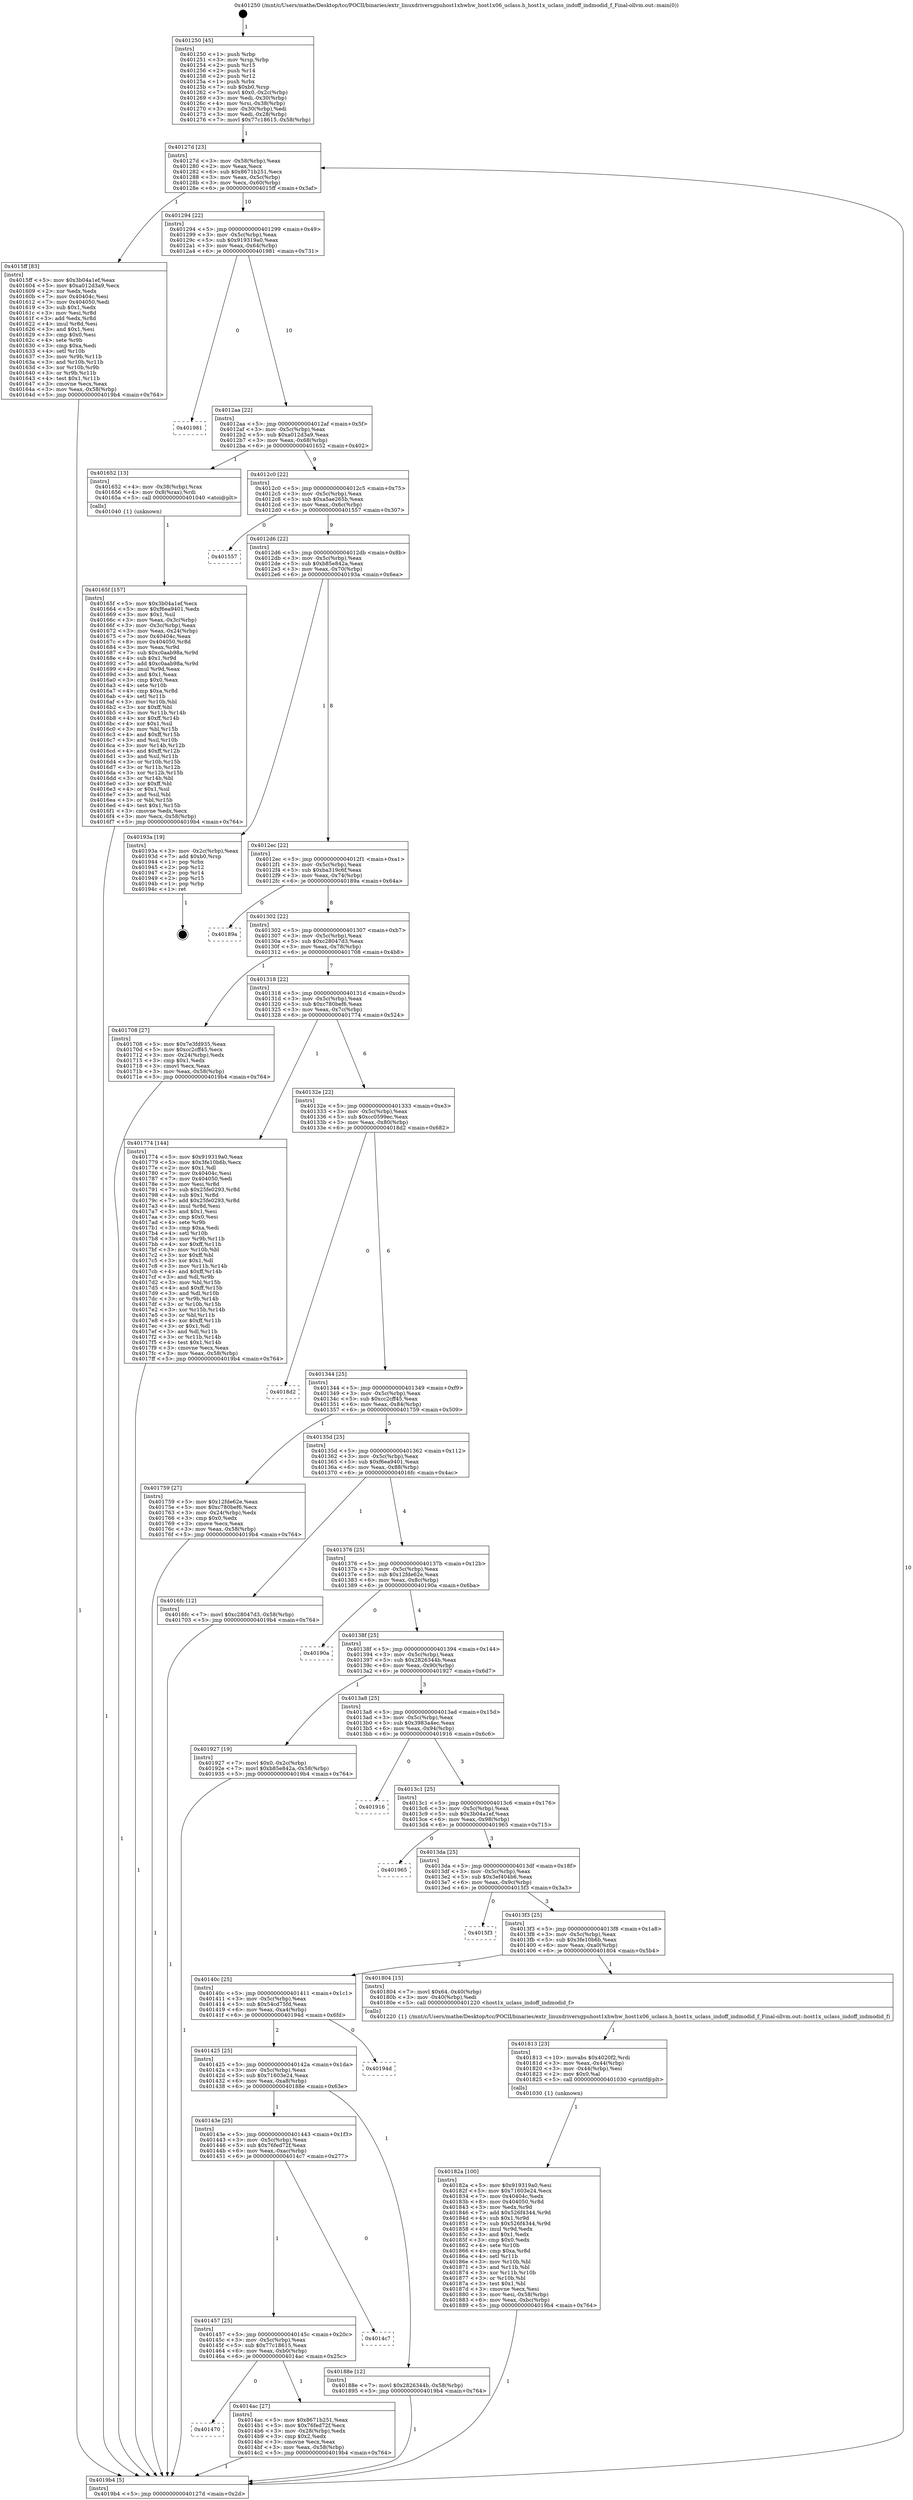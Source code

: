 digraph "0x401250" {
  label = "0x401250 (/mnt/c/Users/mathe/Desktop/tcc/POCII/binaries/extr_linuxdriversgpuhost1xhwhw_host1x06_uclass.h_host1x_uclass_indoff_indmodid_f_Final-ollvm.out::main(0))"
  labelloc = "t"
  node[shape=record]

  Entry [label="",width=0.3,height=0.3,shape=circle,fillcolor=black,style=filled]
  "0x40127d" [label="{
     0x40127d [23]\l
     | [instrs]\l
     &nbsp;&nbsp;0x40127d \<+3\>: mov -0x58(%rbp),%eax\l
     &nbsp;&nbsp;0x401280 \<+2\>: mov %eax,%ecx\l
     &nbsp;&nbsp;0x401282 \<+6\>: sub $0x8671b251,%ecx\l
     &nbsp;&nbsp;0x401288 \<+3\>: mov %eax,-0x5c(%rbp)\l
     &nbsp;&nbsp;0x40128b \<+3\>: mov %ecx,-0x60(%rbp)\l
     &nbsp;&nbsp;0x40128e \<+6\>: je 00000000004015ff \<main+0x3af\>\l
  }"]
  "0x4015ff" [label="{
     0x4015ff [83]\l
     | [instrs]\l
     &nbsp;&nbsp;0x4015ff \<+5\>: mov $0x3b04a1ef,%eax\l
     &nbsp;&nbsp;0x401604 \<+5\>: mov $0xa012d3a9,%ecx\l
     &nbsp;&nbsp;0x401609 \<+2\>: xor %edx,%edx\l
     &nbsp;&nbsp;0x40160b \<+7\>: mov 0x40404c,%esi\l
     &nbsp;&nbsp;0x401612 \<+7\>: mov 0x404050,%edi\l
     &nbsp;&nbsp;0x401619 \<+3\>: sub $0x1,%edx\l
     &nbsp;&nbsp;0x40161c \<+3\>: mov %esi,%r8d\l
     &nbsp;&nbsp;0x40161f \<+3\>: add %edx,%r8d\l
     &nbsp;&nbsp;0x401622 \<+4\>: imul %r8d,%esi\l
     &nbsp;&nbsp;0x401626 \<+3\>: and $0x1,%esi\l
     &nbsp;&nbsp;0x401629 \<+3\>: cmp $0x0,%esi\l
     &nbsp;&nbsp;0x40162c \<+4\>: sete %r9b\l
     &nbsp;&nbsp;0x401630 \<+3\>: cmp $0xa,%edi\l
     &nbsp;&nbsp;0x401633 \<+4\>: setl %r10b\l
     &nbsp;&nbsp;0x401637 \<+3\>: mov %r9b,%r11b\l
     &nbsp;&nbsp;0x40163a \<+3\>: and %r10b,%r11b\l
     &nbsp;&nbsp;0x40163d \<+3\>: xor %r10b,%r9b\l
     &nbsp;&nbsp;0x401640 \<+3\>: or %r9b,%r11b\l
     &nbsp;&nbsp;0x401643 \<+4\>: test $0x1,%r11b\l
     &nbsp;&nbsp;0x401647 \<+3\>: cmovne %ecx,%eax\l
     &nbsp;&nbsp;0x40164a \<+3\>: mov %eax,-0x58(%rbp)\l
     &nbsp;&nbsp;0x40164d \<+5\>: jmp 00000000004019b4 \<main+0x764\>\l
  }"]
  "0x401294" [label="{
     0x401294 [22]\l
     | [instrs]\l
     &nbsp;&nbsp;0x401294 \<+5\>: jmp 0000000000401299 \<main+0x49\>\l
     &nbsp;&nbsp;0x401299 \<+3\>: mov -0x5c(%rbp),%eax\l
     &nbsp;&nbsp;0x40129c \<+5\>: sub $0x919319a0,%eax\l
     &nbsp;&nbsp;0x4012a1 \<+3\>: mov %eax,-0x64(%rbp)\l
     &nbsp;&nbsp;0x4012a4 \<+6\>: je 0000000000401981 \<main+0x731\>\l
  }"]
  Exit [label="",width=0.3,height=0.3,shape=circle,fillcolor=black,style=filled,peripheries=2]
  "0x401981" [label="{
     0x401981\l
  }", style=dashed]
  "0x4012aa" [label="{
     0x4012aa [22]\l
     | [instrs]\l
     &nbsp;&nbsp;0x4012aa \<+5\>: jmp 00000000004012af \<main+0x5f\>\l
     &nbsp;&nbsp;0x4012af \<+3\>: mov -0x5c(%rbp),%eax\l
     &nbsp;&nbsp;0x4012b2 \<+5\>: sub $0xa012d3a9,%eax\l
     &nbsp;&nbsp;0x4012b7 \<+3\>: mov %eax,-0x68(%rbp)\l
     &nbsp;&nbsp;0x4012ba \<+6\>: je 0000000000401652 \<main+0x402\>\l
  }"]
  "0x40182a" [label="{
     0x40182a [100]\l
     | [instrs]\l
     &nbsp;&nbsp;0x40182a \<+5\>: mov $0x919319a0,%esi\l
     &nbsp;&nbsp;0x40182f \<+5\>: mov $0x71603e24,%ecx\l
     &nbsp;&nbsp;0x401834 \<+7\>: mov 0x40404c,%edx\l
     &nbsp;&nbsp;0x40183b \<+8\>: mov 0x404050,%r8d\l
     &nbsp;&nbsp;0x401843 \<+3\>: mov %edx,%r9d\l
     &nbsp;&nbsp;0x401846 \<+7\>: add $0x526f4344,%r9d\l
     &nbsp;&nbsp;0x40184d \<+4\>: sub $0x1,%r9d\l
     &nbsp;&nbsp;0x401851 \<+7\>: sub $0x526f4344,%r9d\l
     &nbsp;&nbsp;0x401858 \<+4\>: imul %r9d,%edx\l
     &nbsp;&nbsp;0x40185c \<+3\>: and $0x1,%edx\l
     &nbsp;&nbsp;0x40185f \<+3\>: cmp $0x0,%edx\l
     &nbsp;&nbsp;0x401862 \<+4\>: sete %r10b\l
     &nbsp;&nbsp;0x401866 \<+4\>: cmp $0xa,%r8d\l
     &nbsp;&nbsp;0x40186a \<+4\>: setl %r11b\l
     &nbsp;&nbsp;0x40186e \<+3\>: mov %r10b,%bl\l
     &nbsp;&nbsp;0x401871 \<+3\>: and %r11b,%bl\l
     &nbsp;&nbsp;0x401874 \<+3\>: xor %r11b,%r10b\l
     &nbsp;&nbsp;0x401877 \<+3\>: or %r10b,%bl\l
     &nbsp;&nbsp;0x40187a \<+3\>: test $0x1,%bl\l
     &nbsp;&nbsp;0x40187d \<+3\>: cmovne %ecx,%esi\l
     &nbsp;&nbsp;0x401880 \<+3\>: mov %esi,-0x58(%rbp)\l
     &nbsp;&nbsp;0x401883 \<+6\>: mov %eax,-0xbc(%rbp)\l
     &nbsp;&nbsp;0x401889 \<+5\>: jmp 00000000004019b4 \<main+0x764\>\l
  }"]
  "0x401652" [label="{
     0x401652 [13]\l
     | [instrs]\l
     &nbsp;&nbsp;0x401652 \<+4\>: mov -0x38(%rbp),%rax\l
     &nbsp;&nbsp;0x401656 \<+4\>: mov 0x8(%rax),%rdi\l
     &nbsp;&nbsp;0x40165a \<+5\>: call 0000000000401040 \<atoi@plt\>\l
     | [calls]\l
     &nbsp;&nbsp;0x401040 \{1\} (unknown)\l
  }"]
  "0x4012c0" [label="{
     0x4012c0 [22]\l
     | [instrs]\l
     &nbsp;&nbsp;0x4012c0 \<+5\>: jmp 00000000004012c5 \<main+0x75\>\l
     &nbsp;&nbsp;0x4012c5 \<+3\>: mov -0x5c(%rbp),%eax\l
     &nbsp;&nbsp;0x4012c8 \<+5\>: sub $0xa5ae265b,%eax\l
     &nbsp;&nbsp;0x4012cd \<+3\>: mov %eax,-0x6c(%rbp)\l
     &nbsp;&nbsp;0x4012d0 \<+6\>: je 0000000000401557 \<main+0x307\>\l
  }"]
  "0x401813" [label="{
     0x401813 [23]\l
     | [instrs]\l
     &nbsp;&nbsp;0x401813 \<+10\>: movabs $0x4020f2,%rdi\l
     &nbsp;&nbsp;0x40181d \<+3\>: mov %eax,-0x44(%rbp)\l
     &nbsp;&nbsp;0x401820 \<+3\>: mov -0x44(%rbp),%esi\l
     &nbsp;&nbsp;0x401823 \<+2\>: mov $0x0,%al\l
     &nbsp;&nbsp;0x401825 \<+5\>: call 0000000000401030 \<printf@plt\>\l
     | [calls]\l
     &nbsp;&nbsp;0x401030 \{1\} (unknown)\l
  }"]
  "0x401557" [label="{
     0x401557\l
  }", style=dashed]
  "0x4012d6" [label="{
     0x4012d6 [22]\l
     | [instrs]\l
     &nbsp;&nbsp;0x4012d6 \<+5\>: jmp 00000000004012db \<main+0x8b\>\l
     &nbsp;&nbsp;0x4012db \<+3\>: mov -0x5c(%rbp),%eax\l
     &nbsp;&nbsp;0x4012de \<+5\>: sub $0xb85e842a,%eax\l
     &nbsp;&nbsp;0x4012e3 \<+3\>: mov %eax,-0x70(%rbp)\l
     &nbsp;&nbsp;0x4012e6 \<+6\>: je 000000000040193a \<main+0x6ea\>\l
  }"]
  "0x40165f" [label="{
     0x40165f [157]\l
     | [instrs]\l
     &nbsp;&nbsp;0x40165f \<+5\>: mov $0x3b04a1ef,%ecx\l
     &nbsp;&nbsp;0x401664 \<+5\>: mov $0xf6ea9401,%edx\l
     &nbsp;&nbsp;0x401669 \<+3\>: mov $0x1,%sil\l
     &nbsp;&nbsp;0x40166c \<+3\>: mov %eax,-0x3c(%rbp)\l
     &nbsp;&nbsp;0x40166f \<+3\>: mov -0x3c(%rbp),%eax\l
     &nbsp;&nbsp;0x401672 \<+3\>: mov %eax,-0x24(%rbp)\l
     &nbsp;&nbsp;0x401675 \<+7\>: mov 0x40404c,%eax\l
     &nbsp;&nbsp;0x40167c \<+8\>: mov 0x404050,%r8d\l
     &nbsp;&nbsp;0x401684 \<+3\>: mov %eax,%r9d\l
     &nbsp;&nbsp;0x401687 \<+7\>: sub $0xc0aab98a,%r9d\l
     &nbsp;&nbsp;0x40168e \<+4\>: sub $0x1,%r9d\l
     &nbsp;&nbsp;0x401692 \<+7\>: add $0xc0aab98a,%r9d\l
     &nbsp;&nbsp;0x401699 \<+4\>: imul %r9d,%eax\l
     &nbsp;&nbsp;0x40169d \<+3\>: and $0x1,%eax\l
     &nbsp;&nbsp;0x4016a0 \<+3\>: cmp $0x0,%eax\l
     &nbsp;&nbsp;0x4016a3 \<+4\>: sete %r10b\l
     &nbsp;&nbsp;0x4016a7 \<+4\>: cmp $0xa,%r8d\l
     &nbsp;&nbsp;0x4016ab \<+4\>: setl %r11b\l
     &nbsp;&nbsp;0x4016af \<+3\>: mov %r10b,%bl\l
     &nbsp;&nbsp;0x4016b2 \<+3\>: xor $0xff,%bl\l
     &nbsp;&nbsp;0x4016b5 \<+3\>: mov %r11b,%r14b\l
     &nbsp;&nbsp;0x4016b8 \<+4\>: xor $0xff,%r14b\l
     &nbsp;&nbsp;0x4016bc \<+4\>: xor $0x1,%sil\l
     &nbsp;&nbsp;0x4016c0 \<+3\>: mov %bl,%r15b\l
     &nbsp;&nbsp;0x4016c3 \<+4\>: and $0xff,%r15b\l
     &nbsp;&nbsp;0x4016c7 \<+3\>: and %sil,%r10b\l
     &nbsp;&nbsp;0x4016ca \<+3\>: mov %r14b,%r12b\l
     &nbsp;&nbsp;0x4016cd \<+4\>: and $0xff,%r12b\l
     &nbsp;&nbsp;0x4016d1 \<+3\>: and %sil,%r11b\l
     &nbsp;&nbsp;0x4016d4 \<+3\>: or %r10b,%r15b\l
     &nbsp;&nbsp;0x4016d7 \<+3\>: or %r11b,%r12b\l
     &nbsp;&nbsp;0x4016da \<+3\>: xor %r12b,%r15b\l
     &nbsp;&nbsp;0x4016dd \<+3\>: or %r14b,%bl\l
     &nbsp;&nbsp;0x4016e0 \<+3\>: xor $0xff,%bl\l
     &nbsp;&nbsp;0x4016e3 \<+4\>: or $0x1,%sil\l
     &nbsp;&nbsp;0x4016e7 \<+3\>: and %sil,%bl\l
     &nbsp;&nbsp;0x4016ea \<+3\>: or %bl,%r15b\l
     &nbsp;&nbsp;0x4016ed \<+4\>: test $0x1,%r15b\l
     &nbsp;&nbsp;0x4016f1 \<+3\>: cmovne %edx,%ecx\l
     &nbsp;&nbsp;0x4016f4 \<+3\>: mov %ecx,-0x58(%rbp)\l
     &nbsp;&nbsp;0x4016f7 \<+5\>: jmp 00000000004019b4 \<main+0x764\>\l
  }"]
  "0x40193a" [label="{
     0x40193a [19]\l
     | [instrs]\l
     &nbsp;&nbsp;0x40193a \<+3\>: mov -0x2c(%rbp),%eax\l
     &nbsp;&nbsp;0x40193d \<+7\>: add $0xb0,%rsp\l
     &nbsp;&nbsp;0x401944 \<+1\>: pop %rbx\l
     &nbsp;&nbsp;0x401945 \<+2\>: pop %r12\l
     &nbsp;&nbsp;0x401947 \<+2\>: pop %r14\l
     &nbsp;&nbsp;0x401949 \<+2\>: pop %r15\l
     &nbsp;&nbsp;0x40194b \<+1\>: pop %rbp\l
     &nbsp;&nbsp;0x40194c \<+1\>: ret\l
  }"]
  "0x4012ec" [label="{
     0x4012ec [22]\l
     | [instrs]\l
     &nbsp;&nbsp;0x4012ec \<+5\>: jmp 00000000004012f1 \<main+0xa1\>\l
     &nbsp;&nbsp;0x4012f1 \<+3\>: mov -0x5c(%rbp),%eax\l
     &nbsp;&nbsp;0x4012f4 \<+5\>: sub $0xba319c6f,%eax\l
     &nbsp;&nbsp;0x4012f9 \<+3\>: mov %eax,-0x74(%rbp)\l
     &nbsp;&nbsp;0x4012fc \<+6\>: je 000000000040189a \<main+0x64a\>\l
  }"]
  "0x401250" [label="{
     0x401250 [45]\l
     | [instrs]\l
     &nbsp;&nbsp;0x401250 \<+1\>: push %rbp\l
     &nbsp;&nbsp;0x401251 \<+3\>: mov %rsp,%rbp\l
     &nbsp;&nbsp;0x401254 \<+2\>: push %r15\l
     &nbsp;&nbsp;0x401256 \<+2\>: push %r14\l
     &nbsp;&nbsp;0x401258 \<+2\>: push %r12\l
     &nbsp;&nbsp;0x40125a \<+1\>: push %rbx\l
     &nbsp;&nbsp;0x40125b \<+7\>: sub $0xb0,%rsp\l
     &nbsp;&nbsp;0x401262 \<+7\>: movl $0x0,-0x2c(%rbp)\l
     &nbsp;&nbsp;0x401269 \<+3\>: mov %edi,-0x30(%rbp)\l
     &nbsp;&nbsp;0x40126c \<+4\>: mov %rsi,-0x38(%rbp)\l
     &nbsp;&nbsp;0x401270 \<+3\>: mov -0x30(%rbp),%edi\l
     &nbsp;&nbsp;0x401273 \<+3\>: mov %edi,-0x28(%rbp)\l
     &nbsp;&nbsp;0x401276 \<+7\>: movl $0x77c18615,-0x58(%rbp)\l
  }"]
  "0x40189a" [label="{
     0x40189a\l
  }", style=dashed]
  "0x401302" [label="{
     0x401302 [22]\l
     | [instrs]\l
     &nbsp;&nbsp;0x401302 \<+5\>: jmp 0000000000401307 \<main+0xb7\>\l
     &nbsp;&nbsp;0x401307 \<+3\>: mov -0x5c(%rbp),%eax\l
     &nbsp;&nbsp;0x40130a \<+5\>: sub $0xc28047d3,%eax\l
     &nbsp;&nbsp;0x40130f \<+3\>: mov %eax,-0x78(%rbp)\l
     &nbsp;&nbsp;0x401312 \<+6\>: je 0000000000401708 \<main+0x4b8\>\l
  }"]
  "0x4019b4" [label="{
     0x4019b4 [5]\l
     | [instrs]\l
     &nbsp;&nbsp;0x4019b4 \<+5\>: jmp 000000000040127d \<main+0x2d\>\l
  }"]
  "0x401708" [label="{
     0x401708 [27]\l
     | [instrs]\l
     &nbsp;&nbsp;0x401708 \<+5\>: mov $0x7e3fd935,%eax\l
     &nbsp;&nbsp;0x40170d \<+5\>: mov $0xcc2cff45,%ecx\l
     &nbsp;&nbsp;0x401712 \<+3\>: mov -0x24(%rbp),%edx\l
     &nbsp;&nbsp;0x401715 \<+3\>: cmp $0x1,%edx\l
     &nbsp;&nbsp;0x401718 \<+3\>: cmovl %ecx,%eax\l
     &nbsp;&nbsp;0x40171b \<+3\>: mov %eax,-0x58(%rbp)\l
     &nbsp;&nbsp;0x40171e \<+5\>: jmp 00000000004019b4 \<main+0x764\>\l
  }"]
  "0x401318" [label="{
     0x401318 [22]\l
     | [instrs]\l
     &nbsp;&nbsp;0x401318 \<+5\>: jmp 000000000040131d \<main+0xcd\>\l
     &nbsp;&nbsp;0x40131d \<+3\>: mov -0x5c(%rbp),%eax\l
     &nbsp;&nbsp;0x401320 \<+5\>: sub $0xc780bef6,%eax\l
     &nbsp;&nbsp;0x401325 \<+3\>: mov %eax,-0x7c(%rbp)\l
     &nbsp;&nbsp;0x401328 \<+6\>: je 0000000000401774 \<main+0x524\>\l
  }"]
  "0x401470" [label="{
     0x401470\l
  }", style=dashed]
  "0x401774" [label="{
     0x401774 [144]\l
     | [instrs]\l
     &nbsp;&nbsp;0x401774 \<+5\>: mov $0x919319a0,%eax\l
     &nbsp;&nbsp;0x401779 \<+5\>: mov $0x3fe10b6b,%ecx\l
     &nbsp;&nbsp;0x40177e \<+2\>: mov $0x1,%dl\l
     &nbsp;&nbsp;0x401780 \<+7\>: mov 0x40404c,%esi\l
     &nbsp;&nbsp;0x401787 \<+7\>: mov 0x404050,%edi\l
     &nbsp;&nbsp;0x40178e \<+3\>: mov %esi,%r8d\l
     &nbsp;&nbsp;0x401791 \<+7\>: sub $0x25fe0293,%r8d\l
     &nbsp;&nbsp;0x401798 \<+4\>: sub $0x1,%r8d\l
     &nbsp;&nbsp;0x40179c \<+7\>: add $0x25fe0293,%r8d\l
     &nbsp;&nbsp;0x4017a3 \<+4\>: imul %r8d,%esi\l
     &nbsp;&nbsp;0x4017a7 \<+3\>: and $0x1,%esi\l
     &nbsp;&nbsp;0x4017aa \<+3\>: cmp $0x0,%esi\l
     &nbsp;&nbsp;0x4017ad \<+4\>: sete %r9b\l
     &nbsp;&nbsp;0x4017b1 \<+3\>: cmp $0xa,%edi\l
     &nbsp;&nbsp;0x4017b4 \<+4\>: setl %r10b\l
     &nbsp;&nbsp;0x4017b8 \<+3\>: mov %r9b,%r11b\l
     &nbsp;&nbsp;0x4017bb \<+4\>: xor $0xff,%r11b\l
     &nbsp;&nbsp;0x4017bf \<+3\>: mov %r10b,%bl\l
     &nbsp;&nbsp;0x4017c2 \<+3\>: xor $0xff,%bl\l
     &nbsp;&nbsp;0x4017c5 \<+3\>: xor $0x1,%dl\l
     &nbsp;&nbsp;0x4017c8 \<+3\>: mov %r11b,%r14b\l
     &nbsp;&nbsp;0x4017cb \<+4\>: and $0xff,%r14b\l
     &nbsp;&nbsp;0x4017cf \<+3\>: and %dl,%r9b\l
     &nbsp;&nbsp;0x4017d2 \<+3\>: mov %bl,%r15b\l
     &nbsp;&nbsp;0x4017d5 \<+4\>: and $0xff,%r15b\l
     &nbsp;&nbsp;0x4017d9 \<+3\>: and %dl,%r10b\l
     &nbsp;&nbsp;0x4017dc \<+3\>: or %r9b,%r14b\l
     &nbsp;&nbsp;0x4017df \<+3\>: or %r10b,%r15b\l
     &nbsp;&nbsp;0x4017e2 \<+3\>: xor %r15b,%r14b\l
     &nbsp;&nbsp;0x4017e5 \<+3\>: or %bl,%r11b\l
     &nbsp;&nbsp;0x4017e8 \<+4\>: xor $0xff,%r11b\l
     &nbsp;&nbsp;0x4017ec \<+3\>: or $0x1,%dl\l
     &nbsp;&nbsp;0x4017ef \<+3\>: and %dl,%r11b\l
     &nbsp;&nbsp;0x4017f2 \<+3\>: or %r11b,%r14b\l
     &nbsp;&nbsp;0x4017f5 \<+4\>: test $0x1,%r14b\l
     &nbsp;&nbsp;0x4017f9 \<+3\>: cmovne %ecx,%eax\l
     &nbsp;&nbsp;0x4017fc \<+3\>: mov %eax,-0x58(%rbp)\l
     &nbsp;&nbsp;0x4017ff \<+5\>: jmp 00000000004019b4 \<main+0x764\>\l
  }"]
  "0x40132e" [label="{
     0x40132e [22]\l
     | [instrs]\l
     &nbsp;&nbsp;0x40132e \<+5\>: jmp 0000000000401333 \<main+0xe3\>\l
     &nbsp;&nbsp;0x401333 \<+3\>: mov -0x5c(%rbp),%eax\l
     &nbsp;&nbsp;0x401336 \<+5\>: sub $0xcc0599ec,%eax\l
     &nbsp;&nbsp;0x40133b \<+3\>: mov %eax,-0x80(%rbp)\l
     &nbsp;&nbsp;0x40133e \<+6\>: je 00000000004018d2 \<main+0x682\>\l
  }"]
  "0x4014ac" [label="{
     0x4014ac [27]\l
     | [instrs]\l
     &nbsp;&nbsp;0x4014ac \<+5\>: mov $0x8671b251,%eax\l
     &nbsp;&nbsp;0x4014b1 \<+5\>: mov $0x76fed72f,%ecx\l
     &nbsp;&nbsp;0x4014b6 \<+3\>: mov -0x28(%rbp),%edx\l
     &nbsp;&nbsp;0x4014b9 \<+3\>: cmp $0x2,%edx\l
     &nbsp;&nbsp;0x4014bc \<+3\>: cmovne %ecx,%eax\l
     &nbsp;&nbsp;0x4014bf \<+3\>: mov %eax,-0x58(%rbp)\l
     &nbsp;&nbsp;0x4014c2 \<+5\>: jmp 00000000004019b4 \<main+0x764\>\l
  }"]
  "0x4018d2" [label="{
     0x4018d2\l
  }", style=dashed]
  "0x401344" [label="{
     0x401344 [25]\l
     | [instrs]\l
     &nbsp;&nbsp;0x401344 \<+5\>: jmp 0000000000401349 \<main+0xf9\>\l
     &nbsp;&nbsp;0x401349 \<+3\>: mov -0x5c(%rbp),%eax\l
     &nbsp;&nbsp;0x40134c \<+5\>: sub $0xcc2cff45,%eax\l
     &nbsp;&nbsp;0x401351 \<+6\>: mov %eax,-0x84(%rbp)\l
     &nbsp;&nbsp;0x401357 \<+6\>: je 0000000000401759 \<main+0x509\>\l
  }"]
  "0x401457" [label="{
     0x401457 [25]\l
     | [instrs]\l
     &nbsp;&nbsp;0x401457 \<+5\>: jmp 000000000040145c \<main+0x20c\>\l
     &nbsp;&nbsp;0x40145c \<+3\>: mov -0x5c(%rbp),%eax\l
     &nbsp;&nbsp;0x40145f \<+5\>: sub $0x77c18615,%eax\l
     &nbsp;&nbsp;0x401464 \<+6\>: mov %eax,-0xb0(%rbp)\l
     &nbsp;&nbsp;0x40146a \<+6\>: je 00000000004014ac \<main+0x25c\>\l
  }"]
  "0x401759" [label="{
     0x401759 [27]\l
     | [instrs]\l
     &nbsp;&nbsp;0x401759 \<+5\>: mov $0x12fde62e,%eax\l
     &nbsp;&nbsp;0x40175e \<+5\>: mov $0xc780bef6,%ecx\l
     &nbsp;&nbsp;0x401763 \<+3\>: mov -0x24(%rbp),%edx\l
     &nbsp;&nbsp;0x401766 \<+3\>: cmp $0x0,%edx\l
     &nbsp;&nbsp;0x401769 \<+3\>: cmove %ecx,%eax\l
     &nbsp;&nbsp;0x40176c \<+3\>: mov %eax,-0x58(%rbp)\l
     &nbsp;&nbsp;0x40176f \<+5\>: jmp 00000000004019b4 \<main+0x764\>\l
  }"]
  "0x40135d" [label="{
     0x40135d [25]\l
     | [instrs]\l
     &nbsp;&nbsp;0x40135d \<+5\>: jmp 0000000000401362 \<main+0x112\>\l
     &nbsp;&nbsp;0x401362 \<+3\>: mov -0x5c(%rbp),%eax\l
     &nbsp;&nbsp;0x401365 \<+5\>: sub $0xf6ea9401,%eax\l
     &nbsp;&nbsp;0x40136a \<+6\>: mov %eax,-0x88(%rbp)\l
     &nbsp;&nbsp;0x401370 \<+6\>: je 00000000004016fc \<main+0x4ac\>\l
  }"]
  "0x4014c7" [label="{
     0x4014c7\l
  }", style=dashed]
  "0x4016fc" [label="{
     0x4016fc [12]\l
     | [instrs]\l
     &nbsp;&nbsp;0x4016fc \<+7\>: movl $0xc28047d3,-0x58(%rbp)\l
     &nbsp;&nbsp;0x401703 \<+5\>: jmp 00000000004019b4 \<main+0x764\>\l
  }"]
  "0x401376" [label="{
     0x401376 [25]\l
     | [instrs]\l
     &nbsp;&nbsp;0x401376 \<+5\>: jmp 000000000040137b \<main+0x12b\>\l
     &nbsp;&nbsp;0x40137b \<+3\>: mov -0x5c(%rbp),%eax\l
     &nbsp;&nbsp;0x40137e \<+5\>: sub $0x12fde62e,%eax\l
     &nbsp;&nbsp;0x401383 \<+6\>: mov %eax,-0x8c(%rbp)\l
     &nbsp;&nbsp;0x401389 \<+6\>: je 000000000040190a \<main+0x6ba\>\l
  }"]
  "0x40143e" [label="{
     0x40143e [25]\l
     | [instrs]\l
     &nbsp;&nbsp;0x40143e \<+5\>: jmp 0000000000401443 \<main+0x1f3\>\l
     &nbsp;&nbsp;0x401443 \<+3\>: mov -0x5c(%rbp),%eax\l
     &nbsp;&nbsp;0x401446 \<+5\>: sub $0x76fed72f,%eax\l
     &nbsp;&nbsp;0x40144b \<+6\>: mov %eax,-0xac(%rbp)\l
     &nbsp;&nbsp;0x401451 \<+6\>: je 00000000004014c7 \<main+0x277\>\l
  }"]
  "0x40190a" [label="{
     0x40190a\l
  }", style=dashed]
  "0x40138f" [label="{
     0x40138f [25]\l
     | [instrs]\l
     &nbsp;&nbsp;0x40138f \<+5\>: jmp 0000000000401394 \<main+0x144\>\l
     &nbsp;&nbsp;0x401394 \<+3\>: mov -0x5c(%rbp),%eax\l
     &nbsp;&nbsp;0x401397 \<+5\>: sub $0x2826344b,%eax\l
     &nbsp;&nbsp;0x40139c \<+6\>: mov %eax,-0x90(%rbp)\l
     &nbsp;&nbsp;0x4013a2 \<+6\>: je 0000000000401927 \<main+0x6d7\>\l
  }"]
  "0x40188e" [label="{
     0x40188e [12]\l
     | [instrs]\l
     &nbsp;&nbsp;0x40188e \<+7\>: movl $0x2826344b,-0x58(%rbp)\l
     &nbsp;&nbsp;0x401895 \<+5\>: jmp 00000000004019b4 \<main+0x764\>\l
  }"]
  "0x401927" [label="{
     0x401927 [19]\l
     | [instrs]\l
     &nbsp;&nbsp;0x401927 \<+7\>: movl $0x0,-0x2c(%rbp)\l
     &nbsp;&nbsp;0x40192e \<+7\>: movl $0xb85e842a,-0x58(%rbp)\l
     &nbsp;&nbsp;0x401935 \<+5\>: jmp 00000000004019b4 \<main+0x764\>\l
  }"]
  "0x4013a8" [label="{
     0x4013a8 [25]\l
     | [instrs]\l
     &nbsp;&nbsp;0x4013a8 \<+5\>: jmp 00000000004013ad \<main+0x15d\>\l
     &nbsp;&nbsp;0x4013ad \<+3\>: mov -0x5c(%rbp),%eax\l
     &nbsp;&nbsp;0x4013b0 \<+5\>: sub $0x3983a4ec,%eax\l
     &nbsp;&nbsp;0x4013b5 \<+6\>: mov %eax,-0x94(%rbp)\l
     &nbsp;&nbsp;0x4013bb \<+6\>: je 0000000000401916 \<main+0x6c6\>\l
  }"]
  "0x401425" [label="{
     0x401425 [25]\l
     | [instrs]\l
     &nbsp;&nbsp;0x401425 \<+5\>: jmp 000000000040142a \<main+0x1da\>\l
     &nbsp;&nbsp;0x40142a \<+3\>: mov -0x5c(%rbp),%eax\l
     &nbsp;&nbsp;0x40142d \<+5\>: sub $0x71603e24,%eax\l
     &nbsp;&nbsp;0x401432 \<+6\>: mov %eax,-0xa8(%rbp)\l
     &nbsp;&nbsp;0x401438 \<+6\>: je 000000000040188e \<main+0x63e\>\l
  }"]
  "0x401916" [label="{
     0x401916\l
  }", style=dashed]
  "0x4013c1" [label="{
     0x4013c1 [25]\l
     | [instrs]\l
     &nbsp;&nbsp;0x4013c1 \<+5\>: jmp 00000000004013c6 \<main+0x176\>\l
     &nbsp;&nbsp;0x4013c6 \<+3\>: mov -0x5c(%rbp),%eax\l
     &nbsp;&nbsp;0x4013c9 \<+5\>: sub $0x3b04a1ef,%eax\l
     &nbsp;&nbsp;0x4013ce \<+6\>: mov %eax,-0x98(%rbp)\l
     &nbsp;&nbsp;0x4013d4 \<+6\>: je 0000000000401965 \<main+0x715\>\l
  }"]
  "0x40194d" [label="{
     0x40194d\l
  }", style=dashed]
  "0x401965" [label="{
     0x401965\l
  }", style=dashed]
  "0x4013da" [label="{
     0x4013da [25]\l
     | [instrs]\l
     &nbsp;&nbsp;0x4013da \<+5\>: jmp 00000000004013df \<main+0x18f\>\l
     &nbsp;&nbsp;0x4013df \<+3\>: mov -0x5c(%rbp),%eax\l
     &nbsp;&nbsp;0x4013e2 \<+5\>: sub $0x3ef404b6,%eax\l
     &nbsp;&nbsp;0x4013e7 \<+6\>: mov %eax,-0x9c(%rbp)\l
     &nbsp;&nbsp;0x4013ed \<+6\>: je 00000000004015f3 \<main+0x3a3\>\l
  }"]
  "0x40140c" [label="{
     0x40140c [25]\l
     | [instrs]\l
     &nbsp;&nbsp;0x40140c \<+5\>: jmp 0000000000401411 \<main+0x1c1\>\l
     &nbsp;&nbsp;0x401411 \<+3\>: mov -0x5c(%rbp),%eax\l
     &nbsp;&nbsp;0x401414 \<+5\>: sub $0x54cd75fd,%eax\l
     &nbsp;&nbsp;0x401419 \<+6\>: mov %eax,-0xa4(%rbp)\l
     &nbsp;&nbsp;0x40141f \<+6\>: je 000000000040194d \<main+0x6fd\>\l
  }"]
  "0x4015f3" [label="{
     0x4015f3\l
  }", style=dashed]
  "0x4013f3" [label="{
     0x4013f3 [25]\l
     | [instrs]\l
     &nbsp;&nbsp;0x4013f3 \<+5\>: jmp 00000000004013f8 \<main+0x1a8\>\l
     &nbsp;&nbsp;0x4013f8 \<+3\>: mov -0x5c(%rbp),%eax\l
     &nbsp;&nbsp;0x4013fb \<+5\>: sub $0x3fe10b6b,%eax\l
     &nbsp;&nbsp;0x401400 \<+6\>: mov %eax,-0xa0(%rbp)\l
     &nbsp;&nbsp;0x401406 \<+6\>: je 0000000000401804 \<main+0x5b4\>\l
  }"]
  "0x401804" [label="{
     0x401804 [15]\l
     | [instrs]\l
     &nbsp;&nbsp;0x401804 \<+7\>: movl $0x64,-0x40(%rbp)\l
     &nbsp;&nbsp;0x40180b \<+3\>: mov -0x40(%rbp),%edi\l
     &nbsp;&nbsp;0x40180e \<+5\>: call 0000000000401220 \<host1x_uclass_indoff_indmodid_f\>\l
     | [calls]\l
     &nbsp;&nbsp;0x401220 \{1\} (/mnt/c/Users/mathe/Desktop/tcc/POCII/binaries/extr_linuxdriversgpuhost1xhwhw_host1x06_uclass.h_host1x_uclass_indoff_indmodid_f_Final-ollvm.out::host1x_uclass_indoff_indmodid_f)\l
  }"]
  Entry -> "0x401250" [label=" 1"]
  "0x40127d" -> "0x4015ff" [label=" 1"]
  "0x40127d" -> "0x401294" [label=" 10"]
  "0x40193a" -> Exit [label=" 1"]
  "0x401294" -> "0x401981" [label=" 0"]
  "0x401294" -> "0x4012aa" [label=" 10"]
  "0x401927" -> "0x4019b4" [label=" 1"]
  "0x4012aa" -> "0x401652" [label=" 1"]
  "0x4012aa" -> "0x4012c0" [label=" 9"]
  "0x40188e" -> "0x4019b4" [label=" 1"]
  "0x4012c0" -> "0x401557" [label=" 0"]
  "0x4012c0" -> "0x4012d6" [label=" 9"]
  "0x40182a" -> "0x4019b4" [label=" 1"]
  "0x4012d6" -> "0x40193a" [label=" 1"]
  "0x4012d6" -> "0x4012ec" [label=" 8"]
  "0x401813" -> "0x40182a" [label=" 1"]
  "0x4012ec" -> "0x40189a" [label=" 0"]
  "0x4012ec" -> "0x401302" [label=" 8"]
  "0x401804" -> "0x401813" [label=" 1"]
  "0x401302" -> "0x401708" [label=" 1"]
  "0x401302" -> "0x401318" [label=" 7"]
  "0x401774" -> "0x4019b4" [label=" 1"]
  "0x401318" -> "0x401774" [label=" 1"]
  "0x401318" -> "0x40132e" [label=" 6"]
  "0x401759" -> "0x4019b4" [label=" 1"]
  "0x40132e" -> "0x4018d2" [label=" 0"]
  "0x40132e" -> "0x401344" [label=" 6"]
  "0x401708" -> "0x4019b4" [label=" 1"]
  "0x401344" -> "0x401759" [label=" 1"]
  "0x401344" -> "0x40135d" [label=" 5"]
  "0x40165f" -> "0x4019b4" [label=" 1"]
  "0x40135d" -> "0x4016fc" [label=" 1"]
  "0x40135d" -> "0x401376" [label=" 4"]
  "0x401652" -> "0x40165f" [label=" 1"]
  "0x401376" -> "0x40190a" [label=" 0"]
  "0x401376" -> "0x40138f" [label=" 4"]
  "0x4019b4" -> "0x40127d" [label=" 10"]
  "0x40138f" -> "0x401927" [label=" 1"]
  "0x40138f" -> "0x4013a8" [label=" 3"]
  "0x401250" -> "0x40127d" [label=" 1"]
  "0x4013a8" -> "0x401916" [label=" 0"]
  "0x4013a8" -> "0x4013c1" [label=" 3"]
  "0x401457" -> "0x401470" [label=" 0"]
  "0x4013c1" -> "0x401965" [label=" 0"]
  "0x4013c1" -> "0x4013da" [label=" 3"]
  "0x401457" -> "0x4014ac" [label=" 1"]
  "0x4013da" -> "0x4015f3" [label=" 0"]
  "0x4013da" -> "0x4013f3" [label=" 3"]
  "0x40143e" -> "0x401457" [label=" 1"]
  "0x4013f3" -> "0x401804" [label=" 1"]
  "0x4013f3" -> "0x40140c" [label=" 2"]
  "0x4016fc" -> "0x4019b4" [label=" 1"]
  "0x40140c" -> "0x40194d" [label=" 0"]
  "0x40140c" -> "0x401425" [label=" 2"]
  "0x4014ac" -> "0x4019b4" [label=" 1"]
  "0x401425" -> "0x40188e" [label=" 1"]
  "0x401425" -> "0x40143e" [label=" 1"]
  "0x4015ff" -> "0x4019b4" [label=" 1"]
  "0x40143e" -> "0x4014c7" [label=" 0"]
}
